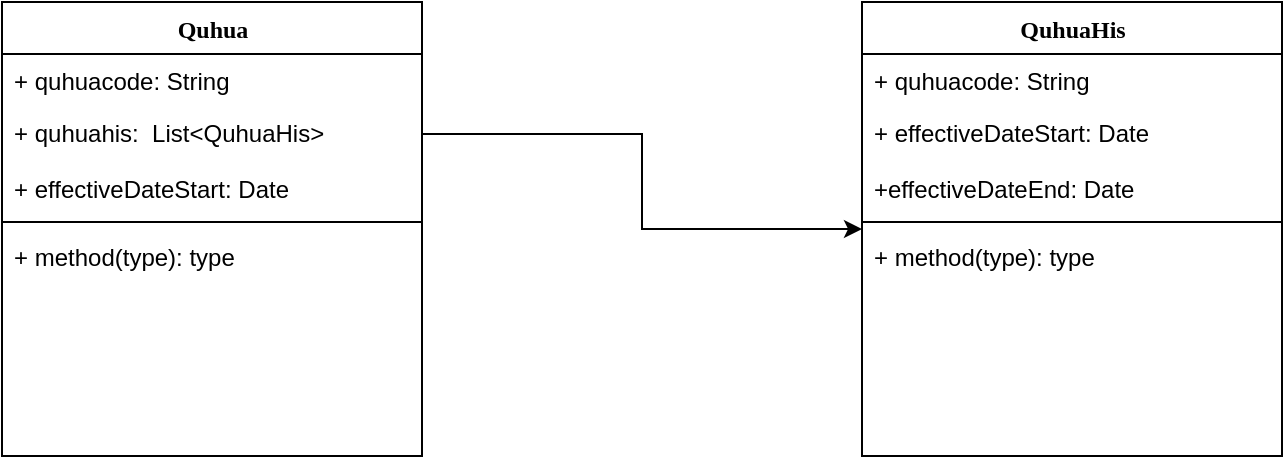 <mxfile version="21.6.3" type="github">
  <diagram name="Page-1" id="9f46799a-70d6-7492-0946-bef42562c5a5">
    <mxGraphModel dx="1434" dy="790" grid="1" gridSize="10" guides="1" tooltips="1" connect="1" arrows="1" fold="1" page="1" pageScale="1" pageWidth="1100" pageHeight="850" background="none" math="0" shadow="0">
      <root>
        <mxCell id="0" />
        <mxCell id="1" parent="0" />
        <mxCell id="c2X5MirEXB7xGYeIV8Ia-16" value="" style="edgeStyle=orthogonalEdgeStyle;rounded=0;orthogonalLoop=1;jettySize=auto;html=1;" edge="1" parent="1" source="78961159f06e98e8-23" target="c2X5MirEXB7xGYeIV8Ia-10">
          <mxGeometry relative="1" as="geometry" />
        </mxCell>
        <mxCell id="78961159f06e98e8-17" value="Quhua" style="swimlane;html=1;fontStyle=1;align=center;verticalAlign=top;childLayout=stackLayout;horizontal=1;startSize=26;horizontalStack=0;resizeParent=1;resizeLast=0;collapsible=1;marginBottom=0;swimlaneFillColor=#ffffff;rounded=0;shadow=0;comic=0;labelBackgroundColor=none;strokeWidth=1;fillColor=none;fontFamily=Verdana;fontSize=12" parent="1" vertex="1">
          <mxGeometry x="90" y="100" width="210" height="227" as="geometry" />
        </mxCell>
        <mxCell id="78961159f06e98e8-21" value="+ quhuacode: String" style="text;html=1;strokeColor=none;fillColor=none;align=left;verticalAlign=top;spacingLeft=4;spacingRight=4;whiteSpace=wrap;overflow=hidden;rotatable=0;points=[[0,0.5],[1,0.5]];portConstraint=eastwest;" parent="78961159f06e98e8-17" vertex="1">
          <mxGeometry y="26" width="210" height="26" as="geometry" />
        </mxCell>
        <mxCell id="78961159f06e98e8-23" value="+ quhuahis:&amp;nbsp;&amp;nbsp;List&amp;lt;QuhuaHis&amp;gt;" style="text;html=1;strokeColor=none;fillColor=none;align=left;verticalAlign=top;spacingLeft=4;spacingRight=4;whiteSpace=wrap;overflow=hidden;rotatable=0;points=[[0,0.5],[1,0.5]];portConstraint=eastwest;" parent="78961159f06e98e8-17" vertex="1">
          <mxGeometry y="52" width="210" height="28" as="geometry" />
        </mxCell>
        <mxCell id="78961159f06e98e8-25" value="+&amp;nbsp;effectiveDateStart: Date" style="text;html=1;strokeColor=none;fillColor=none;align=left;verticalAlign=top;spacingLeft=4;spacingRight=4;whiteSpace=wrap;overflow=hidden;rotatable=0;points=[[0,0.5],[1,0.5]];portConstraint=eastwest;" parent="78961159f06e98e8-17" vertex="1">
          <mxGeometry y="80" width="210" height="26" as="geometry" />
        </mxCell>
        <mxCell id="78961159f06e98e8-19" value="" style="line;html=1;strokeWidth=1;fillColor=none;align=left;verticalAlign=middle;spacingTop=-1;spacingLeft=3;spacingRight=3;rotatable=0;labelPosition=right;points=[];portConstraint=eastwest;" parent="78961159f06e98e8-17" vertex="1">
          <mxGeometry y="106" width="210" height="8" as="geometry" />
        </mxCell>
        <mxCell id="78961159f06e98e8-20" value="+ method(type): type" style="text;html=1;strokeColor=none;fillColor=none;align=left;verticalAlign=top;spacingLeft=4;spacingRight=4;whiteSpace=wrap;overflow=hidden;rotatable=0;points=[[0,0.5],[1,0.5]];portConstraint=eastwest;" parent="78961159f06e98e8-17" vertex="1">
          <mxGeometry y="114" width="210" height="26" as="geometry" />
        </mxCell>
        <mxCell id="c2X5MirEXB7xGYeIV8Ia-10" value="QuhuaHis" style="swimlane;html=1;fontStyle=1;align=center;verticalAlign=top;childLayout=stackLayout;horizontal=1;startSize=26;horizontalStack=0;resizeParent=1;resizeLast=0;collapsible=1;marginBottom=0;swimlaneFillColor=#ffffff;rounded=0;shadow=0;comic=0;labelBackgroundColor=none;strokeWidth=1;fillColor=none;fontFamily=Verdana;fontSize=12" vertex="1" parent="1">
          <mxGeometry x="520" y="100" width="210" height="227" as="geometry" />
        </mxCell>
        <mxCell id="c2X5MirEXB7xGYeIV8Ia-11" value="+ quhuacode: String" style="text;html=1;strokeColor=none;fillColor=none;align=left;verticalAlign=top;spacingLeft=4;spacingRight=4;whiteSpace=wrap;overflow=hidden;rotatable=0;points=[[0,0.5],[1,0.5]];portConstraint=eastwest;" vertex="1" parent="c2X5MirEXB7xGYeIV8Ia-10">
          <mxGeometry y="26" width="210" height="26" as="geometry" />
        </mxCell>
        <mxCell id="c2X5MirEXB7xGYeIV8Ia-12" value="+&amp;nbsp;effectiveDateStart&lt;span style=&quot;background-color: initial;&quot;&gt;: Date&lt;/span&gt;" style="text;html=1;strokeColor=none;fillColor=none;align=left;verticalAlign=top;spacingLeft=4;spacingRight=4;whiteSpace=wrap;overflow=hidden;rotatable=0;points=[[0,0.5],[1,0.5]];portConstraint=eastwest;" vertex="1" parent="c2X5MirEXB7xGYeIV8Ia-10">
          <mxGeometry y="52" width="210" height="28" as="geometry" />
        </mxCell>
        <mxCell id="c2X5MirEXB7xGYeIV8Ia-13" value="+effectiveDateEnd&lt;span style=&quot;background-color: initial;&quot;&gt;: Date&lt;/span&gt;" style="text;html=1;strokeColor=none;fillColor=none;align=left;verticalAlign=top;spacingLeft=4;spacingRight=4;whiteSpace=wrap;overflow=hidden;rotatable=0;points=[[0,0.5],[1,0.5]];portConstraint=eastwest;" vertex="1" parent="c2X5MirEXB7xGYeIV8Ia-10">
          <mxGeometry y="80" width="210" height="26" as="geometry" />
        </mxCell>
        <mxCell id="c2X5MirEXB7xGYeIV8Ia-14" value="" style="line;html=1;strokeWidth=1;fillColor=none;align=left;verticalAlign=middle;spacingTop=-1;spacingLeft=3;spacingRight=3;rotatable=0;labelPosition=right;points=[];portConstraint=eastwest;" vertex="1" parent="c2X5MirEXB7xGYeIV8Ia-10">
          <mxGeometry y="106" width="210" height="8" as="geometry" />
        </mxCell>
        <mxCell id="c2X5MirEXB7xGYeIV8Ia-15" value="+ method(type): type" style="text;html=1;strokeColor=none;fillColor=none;align=left;verticalAlign=top;spacingLeft=4;spacingRight=4;whiteSpace=wrap;overflow=hidden;rotatable=0;points=[[0,0.5],[1,0.5]];portConstraint=eastwest;" vertex="1" parent="c2X5MirEXB7xGYeIV8Ia-10">
          <mxGeometry y="114" width="210" height="26" as="geometry" />
        </mxCell>
      </root>
    </mxGraphModel>
  </diagram>
</mxfile>
